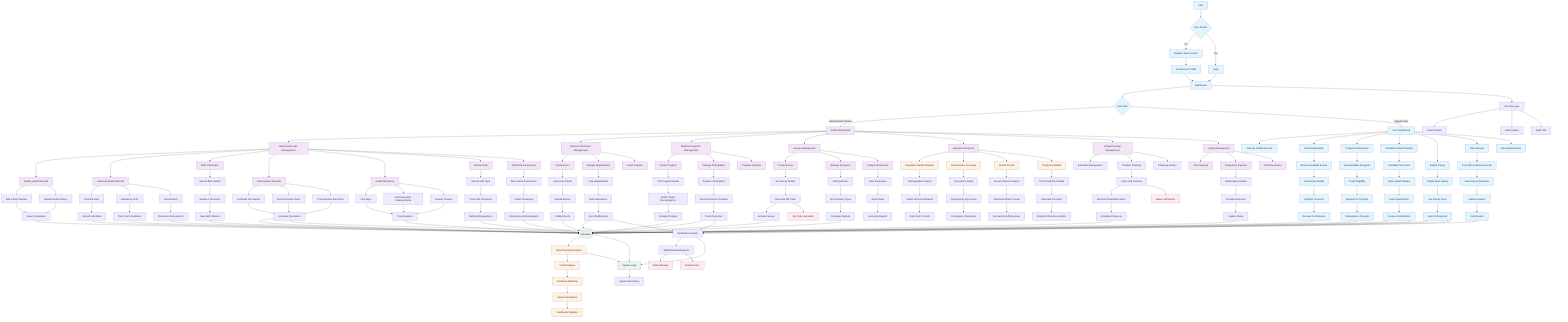 flowchart TD
    %% User Authentication & Registration Flow
    A[Start] --> B{User Exists?}
    B -->|No| C[Register New Account]
    B -->|Yes| D[Login]
    
    C --> E[Create User Profile]
    E --> F[Dashboard]
    D --> F
    
    %% Main Dashboard Navigation
    F --> G{User Role}
    G -->|Admin/Health Worker| H[Admin Dashboard]
    G -->|Regular User| I[User Dashboard]
    
    %% Admin Dashboard Features
    H --> J[Medical Records Management]
    H --> K[Events & Seminars Management]
    H --> L[Medical Programs Management]
    H --> M[Survey Management]
    H --> N[Analytics & Reports]
    H --> O[Virtual Checkup Management]
    H --> P[Inquiry Management]
    
    %% User Dashboard Features
    I --> Q[View My Health Records]
    I --> R[Event Registration]
    I --> S[Program Participation]
    I --> T[Schedule Virtual Checkup]
    I --> U[Submit Inquiry]
    I --> V[Take Surveys]
    I --> W[View Appointments]
    
    %% Medical Records Management Flow
    J --> J1[Family Health Records]
    J --> J2[Maternal Health Records]
    J --> J3[Birth Information]
    J --> J4[Immunization Records]
    J --> J5[Health Monitoring]
    J --> J6[Visit Records]
    J --> J7[NCD Risk Assessment]
    
    J1 --> J1A[Add Family Member]
    J1 --> J1B[Update Health History]
    J1A --> J1C[Save to Database]
    J1B --> J1C
    
    J2 --> J2A[Prenatal Visits]
    J2 --> J2B[Laboratory Tests]
    J2 --> J2C[Interventions]
    J2A --> J2D[Record Visit Data]
    J2B --> J2E[Track Test Completion]
    J2C --> J2F[Document Interventions]
    
    J3 --> J3A[Record Birth Details]
    J3A --> J3B[Newborn Screening]
    J3B --> J3C[Save Birth Record]
    
    J4 --> J4A[Schedule Vaccination]
    J4 --> J4B[Record Vaccine Given]
    J4 --> J4C[Track Adverse Reactions]
    J4A --> J4D[Generate Reminders]
    J4B --> J4D
    J4C --> J4D
    
    J5 --> J5A[Vital Signs]
    J5 --> J5B[Anthropometric Measurements]
    J5 --> J5C[Growth Tracking]
    J5A --> J5D[Trend Analysis]
    J5B --> J5D
    J5C --> J5D
    
    J6 --> J6A[Record Visit Type]
    J6A --> J6B[Track Visit Frequency]
    J6B --> J6C[Referral Management]
    
    J7 --> J7A[Risk Factor Assessment]
    J7A --> J7B[Health Screening]
    J7B --> J7C[Lifestyle Recommendations]
    
    %% Events & Seminars Management Flow
    K --> K1[Create Event]
    K --> K2[Manage Registrations]
    K --> K3[Event Analytics]
    
    K1 --> K1A[Set Event Details]
    K1A --> K1B[Upload Banner]
    K1B --> K1C[Publish Event]
    
    K2 --> K2A[View Registrations]
    K2A --> K2B[Mark Attendance]
    K2B --> K2C[Send Notifications]
    
    %% Medical Programs Management Flow
    L --> L1[Create Program]
    L --> L2[Manage Participation]
    L --> L3[Program Analytics]
    
    L1 --> L1A[Set Program Details]
    L1A --> L1B[Define Target Demographics]
    L1B --> L1C[Activate Program]
    
    L2 --> L2A[Register Participants]
    L2A --> L2B[Record Services Provided]
    L2B --> L2C[Track Outcomes]
    
    %% Survey Management Flow
    M --> M1[Create Survey]
    M --> M2[Manage Questions]
    M --> M3[Analyze Responses]
    
    M1 --> M1A[Set Survey Details]
    M1A --> M1B[Generate QR Code]
    M1B --> M1C[Activate Survey]
    
    M2 --> M2A[Add Questions]
    M2A --> M2B[Set Question Types]
    M2B --> M2C[Configure Options]
    
    M3 --> M3A[View Responses]
    M3A --> M3B[Export Data]
    M3B --> M3C[Generate Reports]
    
    %% Analytics & Reports Flow
    N --> N1[Population Health Analytics]
    N --> N2[Immunization Coverage]
    N --> N3[Growth Trends]
    N --> N4[Predictive Models]
    
    N1 --> N1A[Demographic Analysis]
    N1A --> N1B[Health Service Utilization]
    N1B --> N1C[Risk Factor Trends]
    
    N2 --> N2A[Vaccination Rates]
    N2A --> N2B[Coverage by Age Group]
    N2B --> N2C[Compliance Predictions]
    
    N3 --> N3A[Growth Pattern Analysis]
    N3A --> N3B[Nutritional Status Trends]
    N3B --> N3C[Intervention Effectiveness]
    
    N4 --> N4A[Train Prediction Models]
    N4A --> N4B[Generate Forecasts]
    N4B --> N4C[Model Performance Metrics]
    
    %% Virtual Checkup Flow
    O --> O1[Schedule Management]
    O --> O2[Conduct Checkup]
    O --> O3[Follow-up Actions]
    
    T --> T1[Available Time Slots]
    T1 --> T2[Select Health Worker]
    T2 --> T3[Book Appointment]
    T3 --> T4[Receive Confirmation]
    
    O2 --> O2A[Video Call Interface]
    O2A --> O2B[Record Consultation Notes]
    O2B --> O2C[Schedule Follow-up]
    
    %% Inquiry Management Flow
    P --> P1[View Inquiries]
    P --> P2[Respond to Inquiries]
    P --> P3[Track Resolution]
    
    U --> U1[Submit New Inquiry]
    U1 --> U2[Set Priority Level]
    U2 --> U3[Wait for Response]
    
    P2 --> P2A[Read Inquiry Details]
    P2A --> P2B[Provide Response]
    P2B --> P2C[Update Status]
    
    %% Survey Taking Flow
    V --> V1[Scan QR Code/Access Link]
    V1 --> V2[View Survey Questions]
    V2 --> V3[Submit Answers]
    V3 --> V4[Confirmation]
    
    %% Event Registration Flow
    R --> R1[Browse Available Events]
    R1 --> R2[View Event Details]
    R2 --> R3[Register for Event]
    R3 --> R4[Receive Confirmation]
    
    %% Program Participation Flow
    S --> S1[View Available Programs]
    S1 --> S2[Check Eligibility]
    S2 --> S3[Register for Program]
    S3 --> S4[Participate in Program]
    
    %% Data Storage & Processing
    J1C --> DB[(Database)]
    J2D --> DB
    J2E --> DB
    J2F --> DB
    J3C --> DB
    J4D --> DB
    J5D --> DB
    J6C --> DB
    J7C --> DB
    K1C --> DB
    K2C --> DB
    L1C --> DB
    L2C --> DB
    M1C --> DB
    M2C --> DB
    V4 --> DB
    R4 --> DB
    S4 --> DB
    T4 --> DB
    U3 --> DB
    O2C --> DB
    P2C --> DB
    
    %% Analytics Processing
    DB --> AA[Data Processing Engine]
    AA --> AB[Trend Analysis]
    AB --> AC[Predictive Modeling]
    AC --> AD[Report Generation]
    AD --> AE[Dashboard Updates]
    
    %% Notification System
    J4D --> NS[Notification System]
    K2C --> NS
    L2C --> NS
    T4 --> NS
    U3 --> NS
    NS --> NF[SMS/Email Notifications]
    
    %% System Monitoring & Logs
    DB --> SL[System Logs]
    AA --> SL
    NS --> SL
    SL --> SM[System Monitoring]
    
    %% External Integrations
    O2A --> VI[Video Call Service]
    M1B --> QR[QR Code Generator]
    NF --> SMS[SMS Gateway]
    NF --> EMAIL[Email Service]
    
    %% Error Handling & Security
    F --> SEC[Security Layer]
    SEC --> AUTH[Authentication]
    SEC --> AUTHZ[Authorization]
    SEC --> AUDIT[Audit Trail]
    
    %% Styling
    classDef userAction fill:#e1f5fe
    classDef adminAction fill:#f3e5f5
    classDef dataStorage fill:#e8f5e8
    classDef analytics fill:#fff3e0
    classDef external fill:#ffebee
    
    class A,B,C,D,E,F,G,I,Q,R,S,T,U,V,W,R1,R2,R3,R4,S1,S2,S3,S4,T1,T2,T3,T4,U1,U2,U3,V1,V2,V3,V4 userAction
    class H,J,K,L,M,N,O,P,J1,J2,J3,J4,J5,J6,J7,K1,K2,K3,L1,L2,L3,M1,M2,M3,P1,P2,P3 adminAction
    class DB,SL dataStorage
    class N1,N2,N3,N4,AA,AB,AC,AD,AE analytics
    class VI,QR,SMS,EMAIL external